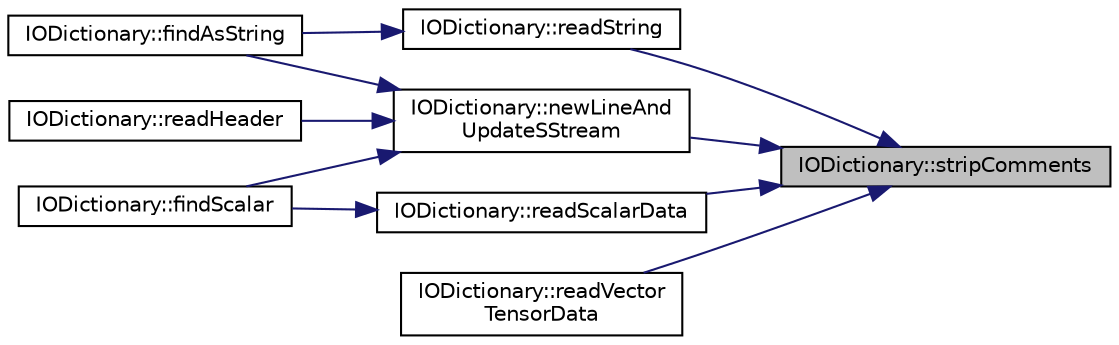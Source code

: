 digraph "IODictionary::stripComments"
{
 // LATEX_PDF_SIZE
  edge [fontname="Helvetica",fontsize="10",labelfontname="Helvetica",labelfontsize="10"];
  node [fontname="Helvetica",fontsize="10",shape=record];
  rankdir="RL";
  Node1 [label="IODictionary::stripComments",height=0.2,width=0.4,color="black", fillcolor="grey75", style="filled", fontcolor="black",tooltip=" "];
  Node1 -> Node2 [dir="back",color="midnightblue",fontsize="10",style="solid",fontname="Helvetica"];
  Node2 [label="IODictionary::newLineAnd\lUpdateSStream",height=0.2,width=0.4,color="black", fillcolor="white", style="filled",URL="$classIODictionary.html#aad74c3fdf3a5f9bbd91e372f6fe25ca1",tooltip=" "];
  Node2 -> Node3 [dir="back",color="midnightblue",fontsize="10",style="solid",fontname="Helvetica"];
  Node3 [label="IODictionary::findAsString",height=0.2,width=0.4,color="black", fillcolor="white", style="filled",URL="$classIODictionary.html#abe230f43d718bcb7af4acbf83c76387d",tooltip=" "];
  Node2 -> Node4 [dir="back",color="midnightblue",fontsize="10",style="solid",fontname="Helvetica"];
  Node4 [label="IODictionary::findScalar",height=0.2,width=0.4,color="black", fillcolor="white", style="filled",URL="$classIODictionary.html#a6960f8d4bed4bdafea376bb12ced26d1",tooltip=" "];
  Node2 -> Node5 [dir="back",color="midnightblue",fontsize="10",style="solid",fontname="Helvetica"];
  Node5 [label="IODictionary::readHeader",height=0.2,width=0.4,color="black", fillcolor="white", style="filled",URL="$classIODictionary.html#a755271f0393e94ec36e9e7c3cbfdda19",tooltip=" "];
  Node1 -> Node6 [dir="back",color="midnightblue",fontsize="10",style="solid",fontname="Helvetica"];
  Node6 [label="IODictionary::readScalarData",height=0.2,width=0.4,color="black", fillcolor="white", style="filled",URL="$classIODictionary.html#aed8c7fbe92681bde0c30c4f2758184c8",tooltip=" "];
  Node6 -> Node4 [dir="back",color="midnightblue",fontsize="10",style="solid",fontname="Helvetica"];
  Node1 -> Node7 [dir="back",color="midnightblue",fontsize="10",style="solid",fontname="Helvetica"];
  Node7 [label="IODictionary::readString",height=0.2,width=0.4,color="black", fillcolor="white", style="filled",URL="$classIODictionary.html#a08c652d472665e8a475fb13b1795d25a",tooltip=" "];
  Node7 -> Node3 [dir="back",color="midnightblue",fontsize="10",style="solid",fontname="Helvetica"];
  Node1 -> Node8 [dir="back",color="midnightblue",fontsize="10",style="solid",fontname="Helvetica"];
  Node8 [label="IODictionary::readVector\lTensorData",height=0.2,width=0.4,color="black", fillcolor="white", style="filled",URL="$classIODictionary.html#afe65c75bb2e1b3f5637e988f8cc379c4",tooltip=" "];
}
